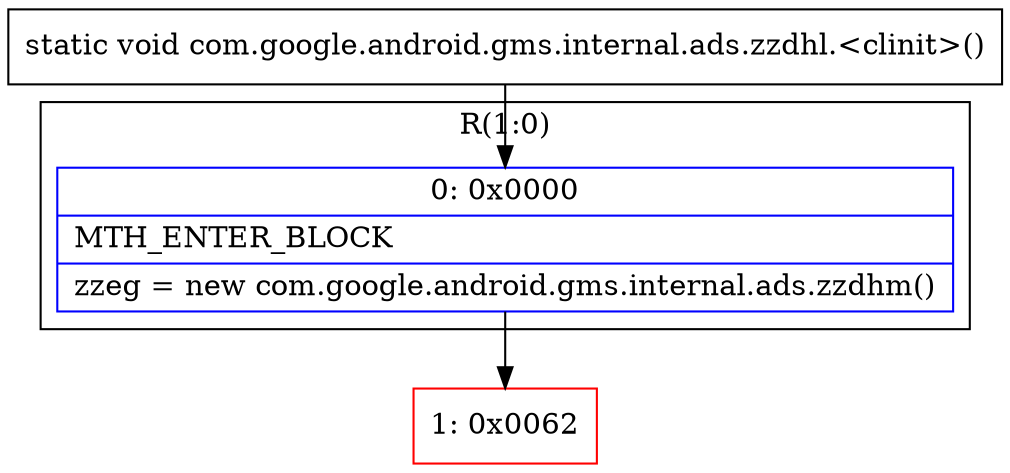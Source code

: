 digraph "CFG forcom.google.android.gms.internal.ads.zzdhl.\<clinit\>()V" {
subgraph cluster_Region_1635655363 {
label = "R(1:0)";
node [shape=record,color=blue];
Node_0 [shape=record,label="{0\:\ 0x0000|MTH_ENTER_BLOCK\l|zzeg = new com.google.android.gms.internal.ads.zzdhm()\l}"];
}
Node_1 [shape=record,color=red,label="{1\:\ 0x0062}"];
MethodNode[shape=record,label="{static void com.google.android.gms.internal.ads.zzdhl.\<clinit\>() }"];
MethodNode -> Node_0;
Node_0 -> Node_1;
}

